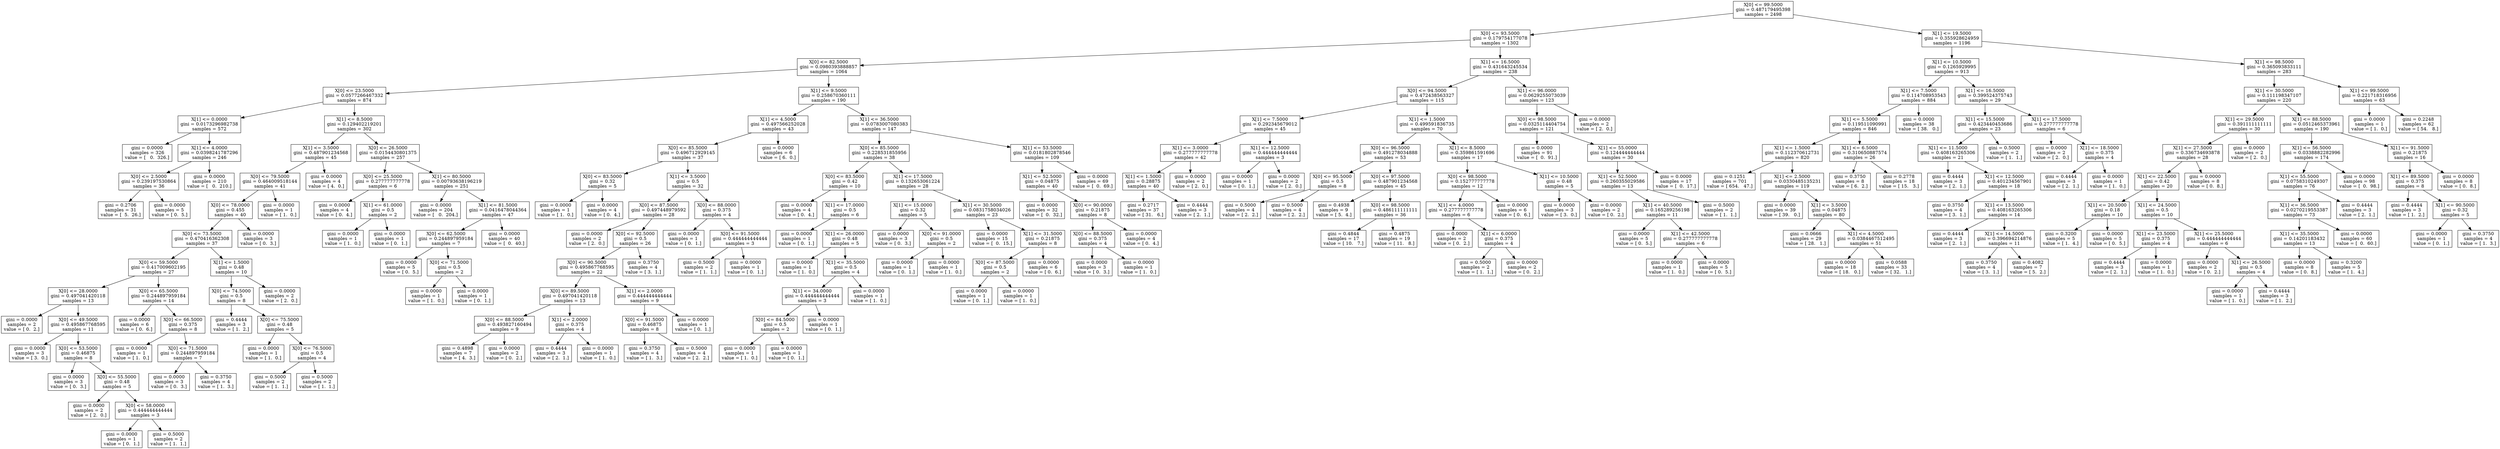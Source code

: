 digraph Tree {
0 [label="X[0] <= 99.5000\ngini = 0.487179495398\nsamples = 2498", shape="box"] ;
1 [label="X[0] <= 93.5000\ngini = 0.179754177078\nsamples = 1302", shape="box"] ;
0 -> 1 ;
2 [label="X[0] <= 82.5000\ngini = 0.0980393888857\nsamples = 1064", shape="box"] ;
1 -> 2 ;
3 [label="X[0] <= 23.5000\ngini = 0.0577266467332\nsamples = 874", shape="box"] ;
2 -> 3 ;
4 [label="X[1] <= 0.0000\ngini = 0.0173296982738\nsamples = 572", shape="box"] ;
3 -> 4 ;
5 [label="gini = 0.0000\nsamples = 326\nvalue = [   0.  326.]", shape="box"] ;
4 -> 5 ;
6 [label="X[1] <= 4.0000\ngini = 0.0398241787296\nsamples = 246", shape="box"] ;
4 -> 6 ;
7 [label="X[0] <= 2.5000\ngini = 0.239197530864\nsamples = 36", shape="box"] ;
6 -> 7 ;
8 [label="gini = 0.2706\nsamples = 31\nvalue = [  5.  26.]", shape="box"] ;
7 -> 8 ;
9 [label="gini = 0.0000\nsamples = 5\nvalue = [ 0.  5.]", shape="box"] ;
7 -> 9 ;
10 [label="gini = 0.0000\nsamples = 210\nvalue = [   0.  210.]", shape="box"] ;
6 -> 10 ;
11 [label="X[1] <= 8.5000\ngini = 0.129402219201\nsamples = 302", shape="box"] ;
3 -> 11 ;
12 [label="X[1] <= 3.5000\ngini = 0.487901234568\nsamples = 45", shape="box"] ;
11 -> 12 ;
13 [label="X[0] <= 79.5000\ngini = 0.464009518144\nsamples = 41", shape="box"] ;
12 -> 13 ;
14 [label="X[0] <= 78.0000\ngini = 0.455\nsamples = 40", shape="box"] ;
13 -> 14 ;
15 [label="X[0] <= 73.5000\ngini = 0.470416362308\nsamples = 37", shape="box"] ;
14 -> 15 ;
16 [label="X[0] <= 59.5000\ngini = 0.417009602195\nsamples = 27", shape="box"] ;
15 -> 16 ;
17 [label="X[0] <= 28.0000\ngini = 0.497041420118\nsamples = 13", shape="box"] ;
16 -> 17 ;
18 [label="gini = 0.0000\nsamples = 2\nvalue = [ 0.  2.]", shape="box"] ;
17 -> 18 ;
19 [label="X[0] <= 49.5000\ngini = 0.495867768595\nsamples = 11", shape="box"] ;
17 -> 19 ;
20 [label="gini = 0.0000\nsamples = 3\nvalue = [ 3.  0.]", shape="box"] ;
19 -> 20 ;
21 [label="X[0] <= 53.5000\ngini = 0.46875\nsamples = 8", shape="box"] ;
19 -> 21 ;
22 [label="gini = 0.0000\nsamples = 3\nvalue = [ 0.  3.]", shape="box"] ;
21 -> 22 ;
23 [label="X[0] <= 55.5000\ngini = 0.48\nsamples = 5", shape="box"] ;
21 -> 23 ;
24 [label="gini = 0.0000\nsamples = 2\nvalue = [ 2.  0.]", shape="box"] ;
23 -> 24 ;
25 [label="X[0] <= 58.0000\ngini = 0.444444444444\nsamples = 3", shape="box"] ;
23 -> 25 ;
26 [label="gini = 0.0000\nsamples = 1\nvalue = [ 0.  1.]", shape="box"] ;
25 -> 26 ;
27 [label="gini = 0.5000\nsamples = 2\nvalue = [ 1.  1.]", shape="box"] ;
25 -> 27 ;
28 [label="X[0] <= 65.5000\ngini = 0.244897959184\nsamples = 14", shape="box"] ;
16 -> 28 ;
29 [label="gini = 0.0000\nsamples = 6\nvalue = [ 0.  6.]", shape="box"] ;
28 -> 29 ;
30 [label="X[0] <= 66.5000\ngini = 0.375\nsamples = 8", shape="box"] ;
28 -> 30 ;
31 [label="gini = 0.0000\nsamples = 1\nvalue = [ 1.  0.]", shape="box"] ;
30 -> 31 ;
32 [label="X[0] <= 71.5000\ngini = 0.244897959184\nsamples = 7", shape="box"] ;
30 -> 32 ;
33 [label="gini = 0.0000\nsamples = 3\nvalue = [ 0.  3.]", shape="box"] ;
32 -> 33 ;
34 [label="gini = 0.3750\nsamples = 4\nvalue = [ 1.  3.]", shape="box"] ;
32 -> 34 ;
35 [label="X[1] <= 1.5000\ngini = 0.48\nsamples = 10", shape="box"] ;
15 -> 35 ;
36 [label="X[0] <= 74.5000\ngini = 0.5\nsamples = 8", shape="box"] ;
35 -> 36 ;
37 [label="gini = 0.4444\nsamples = 3\nvalue = [ 1.  2.]", shape="box"] ;
36 -> 37 ;
38 [label="X[0] <= 75.5000\ngini = 0.48\nsamples = 5", shape="box"] ;
36 -> 38 ;
39 [label="gini = 0.0000\nsamples = 1\nvalue = [ 1.  0.]", shape="box"] ;
38 -> 39 ;
40 [label="X[0] <= 76.5000\ngini = 0.5\nsamples = 4", shape="box"] ;
38 -> 40 ;
41 [label="gini = 0.5000\nsamples = 2\nvalue = [ 1.  1.]", shape="box"] ;
40 -> 41 ;
42 [label="gini = 0.5000\nsamples = 2\nvalue = [ 1.  1.]", shape="box"] ;
40 -> 42 ;
43 [label="gini = 0.0000\nsamples = 2\nvalue = [ 2.  0.]", shape="box"] ;
35 -> 43 ;
44 [label="gini = 0.0000\nsamples = 3\nvalue = [ 0.  3.]", shape="box"] ;
14 -> 44 ;
45 [label="gini = 0.0000\nsamples = 1\nvalue = [ 1.  0.]", shape="box"] ;
13 -> 45 ;
46 [label="gini = 0.0000\nsamples = 4\nvalue = [ 4.  0.]", shape="box"] ;
12 -> 46 ;
47 [label="X[0] <= 26.5000\ngini = 0.0154430801375\nsamples = 257", shape="box"] ;
11 -> 47 ;
48 [label="X[0] <= 25.5000\ngini = 0.277777777778\nsamples = 6", shape="box"] ;
47 -> 48 ;
49 [label="gini = 0.0000\nsamples = 4\nvalue = [ 0.  4.]", shape="box"] ;
48 -> 49 ;
50 [label="X[1] <= 61.0000\ngini = 0.5\nsamples = 2", shape="box"] ;
48 -> 50 ;
51 [label="gini = 0.0000\nsamples = 1\nvalue = [ 1.  0.]", shape="box"] ;
50 -> 51 ;
52 [label="gini = 0.0000\nsamples = 1\nvalue = [ 0.  1.]", shape="box"] ;
50 -> 52 ;
53 [label="X[1] <= 80.5000\ngini = 0.00793638196219\nsamples = 251", shape="box"] ;
47 -> 53 ;
54 [label="gini = 0.0000\nsamples = 204\nvalue = [   0.  204.]", shape="box"] ;
53 -> 54 ;
55 [label="X[1] <= 81.5000\ngini = 0.0416478044364\nsamples = 47", shape="box"] ;
53 -> 55 ;
56 [label="X[0] <= 62.5000\ngini = 0.244897959184\nsamples = 7", shape="box"] ;
55 -> 56 ;
57 [label="gini = 0.0000\nsamples = 5\nvalue = [ 0.  5.]", shape="box"] ;
56 -> 57 ;
58 [label="X[0] <= 71.5000\ngini = 0.5\nsamples = 2", shape="box"] ;
56 -> 58 ;
59 [label="gini = 0.0000\nsamples = 1\nvalue = [ 1.  0.]", shape="box"] ;
58 -> 59 ;
60 [label="gini = 0.0000\nsamples = 1\nvalue = [ 0.  1.]", shape="box"] ;
58 -> 60 ;
61 [label="gini = 0.0000\nsamples = 40\nvalue = [  0.  40.]", shape="box"] ;
55 -> 61 ;
62 [label="X[1] <= 9.5000\ngini = 0.258670360111\nsamples = 190", shape="box"] ;
2 -> 62 ;
63 [label="X[1] <= 4.5000\ngini = 0.497566252028\nsamples = 43", shape="box"] ;
62 -> 63 ;
64 [label="X[0] <= 85.5000\ngini = 0.496712929145\nsamples = 37", shape="box"] ;
63 -> 64 ;
65 [label="X[0] <= 83.5000\ngini = 0.32\nsamples = 5", shape="box"] ;
64 -> 65 ;
66 [label="gini = 0.0000\nsamples = 1\nvalue = [ 1.  0.]", shape="box"] ;
65 -> 66 ;
67 [label="gini = 0.0000\nsamples = 4\nvalue = [ 0.  4.]", shape="box"] ;
65 -> 67 ;
68 [label="X[1] <= 3.5000\ngini = 0.5\nsamples = 32", shape="box"] ;
64 -> 68 ;
69 [label="X[0] <= 87.5000\ngini = 0.497448979592\nsamples = 28", shape="box"] ;
68 -> 69 ;
70 [label="gini = 0.0000\nsamples = 2\nvalue = [ 2.  0.]", shape="box"] ;
69 -> 70 ;
71 [label="X[0] <= 92.5000\ngini = 0.5\nsamples = 26", shape="box"] ;
69 -> 71 ;
72 [label="X[0] <= 90.5000\ngini = 0.495867768595\nsamples = 22", shape="box"] ;
71 -> 72 ;
73 [label="X[0] <= 89.5000\ngini = 0.497041420118\nsamples = 13", shape="box"] ;
72 -> 73 ;
74 [label="X[0] <= 88.5000\ngini = 0.493827160494\nsamples = 9", shape="box"] ;
73 -> 74 ;
75 [label="gini = 0.4898\nsamples = 7\nvalue = [ 4.  3.]", shape="box"] ;
74 -> 75 ;
76 [label="gini = 0.0000\nsamples = 2\nvalue = [ 0.  2.]", shape="box"] ;
74 -> 76 ;
77 [label="X[1] <= 2.0000\ngini = 0.375\nsamples = 4", shape="box"] ;
73 -> 77 ;
78 [label="gini = 0.4444\nsamples = 3\nvalue = [ 2.  1.]", shape="box"] ;
77 -> 78 ;
79 [label="gini = 0.0000\nsamples = 1\nvalue = [ 1.  0.]", shape="box"] ;
77 -> 79 ;
80 [label="X[1] <= 2.0000\ngini = 0.444444444444\nsamples = 9", shape="box"] ;
72 -> 80 ;
81 [label="X[0] <= 91.5000\ngini = 0.46875\nsamples = 8", shape="box"] ;
80 -> 81 ;
82 [label="gini = 0.3750\nsamples = 4\nvalue = [ 1.  3.]", shape="box"] ;
81 -> 82 ;
83 [label="gini = 0.5000\nsamples = 4\nvalue = [ 2.  2.]", shape="box"] ;
81 -> 83 ;
84 [label="gini = 0.0000\nsamples = 1\nvalue = [ 0.  1.]", shape="box"] ;
80 -> 84 ;
85 [label="gini = 0.3750\nsamples = 4\nvalue = [ 3.  1.]", shape="box"] ;
71 -> 85 ;
86 [label="X[0] <= 88.0000\ngini = 0.375\nsamples = 4", shape="box"] ;
68 -> 86 ;
87 [label="gini = 0.0000\nsamples = 1\nvalue = [ 0.  1.]", shape="box"] ;
86 -> 87 ;
88 [label="X[0] <= 91.5000\ngini = 0.444444444444\nsamples = 3", shape="box"] ;
86 -> 88 ;
89 [label="gini = 0.5000\nsamples = 2\nvalue = [ 1.  1.]", shape="box"] ;
88 -> 89 ;
90 [label="gini = 0.0000\nsamples = 1\nvalue = [ 0.  1.]", shape="box"] ;
88 -> 90 ;
91 [label="gini = 0.0000\nsamples = 6\nvalue = [ 6.  0.]", shape="box"] ;
63 -> 91 ;
92 [label="X[1] <= 36.5000\ngini = 0.0783007080383\nsamples = 147", shape="box"] ;
62 -> 92 ;
93 [label="X[0] <= 85.5000\ngini = 0.228531855956\nsamples = 38", shape="box"] ;
92 -> 93 ;
94 [label="X[0] <= 83.5000\ngini = 0.42\nsamples = 10", shape="box"] ;
93 -> 94 ;
95 [label="gini = 0.0000\nsamples = 4\nvalue = [ 0.  4.]", shape="box"] ;
94 -> 95 ;
96 [label="X[1] <= 17.0000\ngini = 0.5\nsamples = 6", shape="box"] ;
94 -> 96 ;
97 [label="gini = 0.0000\nsamples = 1\nvalue = [ 0.  1.]", shape="box"] ;
96 -> 97 ;
98 [label="X[1] <= 26.0000\ngini = 0.48\nsamples = 5", shape="box"] ;
96 -> 98 ;
99 [label="gini = 0.0000\nsamples = 1\nvalue = [ 1.  0.]", shape="box"] ;
98 -> 99 ;
100 [label="X[1] <= 35.5000\ngini = 0.5\nsamples = 4", shape="box"] ;
98 -> 100 ;
101 [label="X[1] <= 34.0000\ngini = 0.444444444444\nsamples = 3", shape="box"] ;
100 -> 101 ;
102 [label="X[0] <= 84.5000\ngini = 0.5\nsamples = 2", shape="box"] ;
101 -> 102 ;
103 [label="gini = 0.0000\nsamples = 1\nvalue = [ 1.  0.]", shape="box"] ;
102 -> 103 ;
104 [label="gini = 0.0000\nsamples = 1\nvalue = [ 0.  1.]", shape="box"] ;
102 -> 104 ;
105 [label="gini = 0.0000\nsamples = 1\nvalue = [ 0.  1.]", shape="box"] ;
101 -> 105 ;
106 [label="gini = 0.0000\nsamples = 1\nvalue = [ 1.  0.]", shape="box"] ;
100 -> 106 ;
107 [label="X[1] <= 17.5000\ngini = 0.132653061224\nsamples = 28", shape="box"] ;
93 -> 107 ;
108 [label="X[1] <= 15.0000\ngini = 0.32\nsamples = 5", shape="box"] ;
107 -> 108 ;
109 [label="gini = 0.0000\nsamples = 3\nvalue = [ 0.  3.]", shape="box"] ;
108 -> 109 ;
110 [label="X[0] <= 91.0000\ngini = 0.5\nsamples = 2", shape="box"] ;
108 -> 110 ;
111 [label="gini = 0.0000\nsamples = 1\nvalue = [ 0.  1.]", shape="box"] ;
110 -> 111 ;
112 [label="gini = 0.0000\nsamples = 1\nvalue = [ 1.  0.]", shape="box"] ;
110 -> 112 ;
113 [label="X[1] <= 30.5000\ngini = 0.0831758034026\nsamples = 23", shape="box"] ;
107 -> 113 ;
114 [label="gini = 0.0000\nsamples = 15\nvalue = [  0.  15.]", shape="box"] ;
113 -> 114 ;
115 [label="X[1] <= 31.5000\ngini = 0.21875\nsamples = 8", shape="box"] ;
113 -> 115 ;
116 [label="X[0] <= 87.5000\ngini = 0.5\nsamples = 2", shape="box"] ;
115 -> 116 ;
117 [label="gini = 0.0000\nsamples = 1\nvalue = [ 0.  1.]", shape="box"] ;
116 -> 117 ;
118 [label="gini = 0.0000\nsamples = 1\nvalue = [ 1.  0.]", shape="box"] ;
116 -> 118 ;
119 [label="gini = 0.0000\nsamples = 6\nvalue = [ 0.  6.]", shape="box"] ;
115 -> 119 ;
120 [label="X[1] <= 53.5000\ngini = 0.0181802878546\nsamples = 109", shape="box"] ;
92 -> 120 ;
121 [label="X[1] <= 52.5000\ngini = 0.04875\nsamples = 40", shape="box"] ;
120 -> 121 ;
122 [label="gini = 0.0000\nsamples = 32\nvalue = [  0.  32.]", shape="box"] ;
121 -> 122 ;
123 [label="X[0] <= 90.0000\ngini = 0.21875\nsamples = 8", shape="box"] ;
121 -> 123 ;
124 [label="X[0] <= 88.5000\ngini = 0.375\nsamples = 4", shape="box"] ;
123 -> 124 ;
125 [label="gini = 0.0000\nsamples = 3\nvalue = [ 0.  3.]", shape="box"] ;
124 -> 125 ;
126 [label="gini = 0.0000\nsamples = 1\nvalue = [ 1.  0.]", shape="box"] ;
124 -> 126 ;
127 [label="gini = 0.0000\nsamples = 4\nvalue = [ 0.  4.]", shape="box"] ;
123 -> 127 ;
128 [label="gini = 0.0000\nsamples = 69\nvalue = [  0.  69.]", shape="box"] ;
120 -> 128 ;
129 [label="X[1] <= 16.5000\ngini = 0.431643245534\nsamples = 238", shape="box"] ;
1 -> 129 ;
130 [label="X[0] <= 94.5000\ngini = 0.472438563327\nsamples = 115", shape="box"] ;
129 -> 130 ;
131 [label="X[1] <= 7.5000\ngini = 0.292345679012\nsamples = 45", shape="box"] ;
130 -> 131 ;
132 [label="X[1] <= 3.0000\ngini = 0.277777777778\nsamples = 42", shape="box"] ;
131 -> 132 ;
133 [label="X[1] <= 1.5000\ngini = 0.28875\nsamples = 40", shape="box"] ;
132 -> 133 ;
134 [label="gini = 0.2717\nsamples = 37\nvalue = [ 31.   6.]", shape="box"] ;
133 -> 134 ;
135 [label="gini = 0.4444\nsamples = 3\nvalue = [ 2.  1.]", shape="box"] ;
133 -> 135 ;
136 [label="gini = 0.0000\nsamples = 2\nvalue = [ 2.  0.]", shape="box"] ;
132 -> 136 ;
137 [label="X[1] <= 12.5000\ngini = 0.444444444444\nsamples = 3", shape="box"] ;
131 -> 137 ;
138 [label="gini = 0.0000\nsamples = 1\nvalue = [ 0.  1.]", shape="box"] ;
137 -> 138 ;
139 [label="gini = 0.0000\nsamples = 2\nvalue = [ 2.  0.]", shape="box"] ;
137 -> 139 ;
140 [label="X[1] <= 1.5000\ngini = 0.499591836735\nsamples = 70", shape="box"] ;
130 -> 140 ;
141 [label="X[0] <= 96.5000\ngini = 0.491278034888\nsamples = 53", shape="box"] ;
140 -> 141 ;
142 [label="X[0] <= 95.5000\ngini = 0.5\nsamples = 8", shape="box"] ;
141 -> 142 ;
143 [label="gini = 0.5000\nsamples = 4\nvalue = [ 2.  2.]", shape="box"] ;
142 -> 143 ;
144 [label="gini = 0.5000\nsamples = 4\nvalue = [ 2.  2.]", shape="box"] ;
142 -> 144 ;
145 [label="X[0] <= 97.5000\ngini = 0.487901234568\nsamples = 45", shape="box"] ;
141 -> 145 ;
146 [label="gini = 0.4938\nsamples = 9\nvalue = [ 5.  4.]", shape="box"] ;
145 -> 146 ;
147 [label="X[0] <= 98.5000\ngini = 0.486111111111\nsamples = 36", shape="box"] ;
145 -> 147 ;
148 [label="gini = 0.4844\nsamples = 17\nvalue = [ 10.   7.]", shape="box"] ;
147 -> 148 ;
149 [label="gini = 0.4875\nsamples = 19\nvalue = [ 11.   8.]", shape="box"] ;
147 -> 149 ;
150 [label="X[1] <= 8.5000\ngini = 0.359861591696\nsamples = 17", shape="box"] ;
140 -> 150 ;
151 [label="X[0] <= 98.5000\ngini = 0.152777777778\nsamples = 12", shape="box"] ;
150 -> 151 ;
152 [label="X[1] <= 4.0000\ngini = 0.277777777778\nsamples = 6", shape="box"] ;
151 -> 152 ;
153 [label="gini = 0.0000\nsamples = 2\nvalue = [ 0.  2.]", shape="box"] ;
152 -> 153 ;
154 [label="X[1] <= 6.0000\ngini = 0.375\nsamples = 4", shape="box"] ;
152 -> 154 ;
155 [label="gini = 0.5000\nsamples = 2\nvalue = [ 1.  1.]", shape="box"] ;
154 -> 155 ;
156 [label="gini = 0.0000\nsamples = 2\nvalue = [ 0.  2.]", shape="box"] ;
154 -> 156 ;
157 [label="gini = 0.0000\nsamples = 6\nvalue = [ 0.  6.]", shape="box"] ;
151 -> 157 ;
158 [label="X[1] <= 10.5000\ngini = 0.48\nsamples = 5", shape="box"] ;
150 -> 158 ;
159 [label="gini = 0.0000\nsamples = 3\nvalue = [ 3.  0.]", shape="box"] ;
158 -> 159 ;
160 [label="gini = 0.0000\nsamples = 2\nvalue = [ 0.  2.]", shape="box"] ;
158 -> 160 ;
161 [label="X[1] <= 96.0000\ngini = 0.0629255073039\nsamples = 123", shape="box"] ;
129 -> 161 ;
162 [label="X[0] <= 98.5000\ngini = 0.0325114404754\nsamples = 121", shape="box"] ;
161 -> 162 ;
163 [label="gini = 0.0000\nsamples = 91\nvalue = [  0.  91.]", shape="box"] ;
162 -> 163 ;
164 [label="X[1] <= 55.0000\ngini = 0.124444444444\nsamples = 30", shape="box"] ;
162 -> 164 ;
165 [label="X[1] <= 52.5000\ngini = 0.260355029586\nsamples = 13", shape="box"] ;
164 -> 165 ;
166 [label="X[1] <= 40.5000\ngini = 0.165289256198\nsamples = 11", shape="box"] ;
165 -> 166 ;
167 [label="gini = 0.0000\nsamples = 5\nvalue = [ 0.  5.]", shape="box"] ;
166 -> 167 ;
168 [label="X[1] <= 42.5000\ngini = 0.277777777778\nsamples = 6", shape="box"] ;
166 -> 168 ;
169 [label="gini = 0.0000\nsamples = 1\nvalue = [ 1.  0.]", shape="box"] ;
168 -> 169 ;
170 [label="gini = 0.0000\nsamples = 5\nvalue = [ 0.  5.]", shape="box"] ;
168 -> 170 ;
171 [label="gini = 0.5000\nsamples = 2\nvalue = [ 1.  1.]", shape="box"] ;
165 -> 171 ;
172 [label="gini = 0.0000\nsamples = 17\nvalue = [  0.  17.]", shape="box"] ;
164 -> 172 ;
173 [label="gini = 0.0000\nsamples = 2\nvalue = [ 2.  0.]", shape="box"] ;
161 -> 173 ;
174 [label="X[1] <= 19.5000\ngini = 0.355928624959\nsamples = 1196", shape="box"] ;
0 -> 174 ;
175 [label="X[1] <= 10.5000\ngini = 0.1265929995\nsamples = 913", shape="box"] ;
174 -> 175 ;
176 [label="X[1] <= 7.5000\ngini = 0.114708953543\nsamples = 884", shape="box"] ;
175 -> 176 ;
177 [label="X[1] <= 5.5000\ngini = 0.119511090991\nsamples = 846", shape="box"] ;
176 -> 177 ;
178 [label="X[1] <= 1.5000\ngini = 0.112370612731\nsamples = 820", shape="box"] ;
177 -> 178 ;
179 [label="gini = 0.1251\nsamples = 701\nvalue = [ 654.   47.]", shape="box"] ;
178 -> 179 ;
180 [label="X[1] <= 2.5000\ngini = 0.0330485135231\nsamples = 119", shape="box"] ;
178 -> 180 ;
181 [label="gini = 0.0000\nsamples = 39\nvalue = [ 39.   0.]", shape="box"] ;
180 -> 181 ;
182 [label="X[1] <= 3.5000\ngini = 0.04875\nsamples = 80", shape="box"] ;
180 -> 182 ;
183 [label="gini = 0.0666\nsamples = 29\nvalue = [ 28.   1.]", shape="box"] ;
182 -> 183 ;
184 [label="X[1] <= 4.5000\ngini = 0.0384467512495\nsamples = 51", shape="box"] ;
182 -> 184 ;
185 [label="gini = 0.0000\nsamples = 18\nvalue = [ 18.   0.]", shape="box"] ;
184 -> 185 ;
186 [label="gini = 0.0588\nsamples = 33\nvalue = [ 32.   1.]", shape="box"] ;
184 -> 186 ;
187 [label="X[1] <= 6.5000\ngini = 0.310650887574\nsamples = 26", shape="box"] ;
177 -> 187 ;
188 [label="gini = 0.3750\nsamples = 8\nvalue = [ 6.  2.]", shape="box"] ;
187 -> 188 ;
189 [label="gini = 0.2778\nsamples = 18\nvalue = [ 15.   3.]", shape="box"] ;
187 -> 189 ;
190 [label="gini = 0.0000\nsamples = 38\nvalue = [ 38.   0.]", shape="box"] ;
176 -> 190 ;
191 [label="X[1] <= 16.5000\ngini = 0.399524375743\nsamples = 29", shape="box"] ;
175 -> 191 ;
192 [label="X[1] <= 15.5000\ngini = 0.423440453686\nsamples = 23", shape="box"] ;
191 -> 192 ;
193 [label="X[1] <= 11.5000\ngini = 0.408163265306\nsamples = 21", shape="box"] ;
192 -> 193 ;
194 [label="gini = 0.4444\nsamples = 3\nvalue = [ 2.  1.]", shape="box"] ;
193 -> 194 ;
195 [label="X[1] <= 12.5000\ngini = 0.401234567901\nsamples = 18", shape="box"] ;
193 -> 195 ;
196 [label="gini = 0.3750\nsamples = 4\nvalue = [ 3.  1.]", shape="box"] ;
195 -> 196 ;
197 [label="X[1] <= 13.5000\ngini = 0.408163265306\nsamples = 14", shape="box"] ;
195 -> 197 ;
198 [label="gini = 0.4444\nsamples = 3\nvalue = [ 2.  1.]", shape="box"] ;
197 -> 198 ;
199 [label="X[1] <= 14.5000\ngini = 0.396694214876\nsamples = 11", shape="box"] ;
197 -> 199 ;
200 [label="gini = 0.3750\nsamples = 4\nvalue = [ 3.  1.]", shape="box"] ;
199 -> 200 ;
201 [label="gini = 0.4082\nsamples = 7\nvalue = [ 5.  2.]", shape="box"] ;
199 -> 201 ;
202 [label="gini = 0.5000\nsamples = 2\nvalue = [ 1.  1.]", shape="box"] ;
192 -> 202 ;
203 [label="X[1] <= 17.5000\ngini = 0.277777777778\nsamples = 6", shape="box"] ;
191 -> 203 ;
204 [label="gini = 0.0000\nsamples = 2\nvalue = [ 2.  0.]", shape="box"] ;
203 -> 204 ;
205 [label="X[1] <= 18.5000\ngini = 0.375\nsamples = 4", shape="box"] ;
203 -> 205 ;
206 [label="gini = 0.4444\nsamples = 3\nvalue = [ 2.  1.]", shape="box"] ;
205 -> 206 ;
207 [label="gini = 0.0000\nsamples = 1\nvalue = [ 1.  0.]", shape="box"] ;
205 -> 207 ;
208 [label="X[1] <= 98.5000\ngini = 0.365093833111\nsamples = 283", shape="box"] ;
174 -> 208 ;
209 [label="X[1] <= 30.5000\ngini = 0.111198347107\nsamples = 220", shape="box"] ;
208 -> 209 ;
210 [label="X[1] <= 29.5000\ngini = 0.391111111111\nsamples = 30", shape="box"] ;
209 -> 210 ;
211 [label="X[1] <= 27.5000\ngini = 0.336734693878\nsamples = 28", shape="box"] ;
210 -> 211 ;
212 [label="X[1] <= 22.5000\ngini = 0.42\nsamples = 20", shape="box"] ;
211 -> 212 ;
213 [label="X[1] <= 20.5000\ngini = 0.18\nsamples = 10", shape="box"] ;
212 -> 213 ;
214 [label="gini = 0.3200\nsamples = 5\nvalue = [ 1.  4.]", shape="box"] ;
213 -> 214 ;
215 [label="gini = 0.0000\nsamples = 5\nvalue = [ 0.  5.]", shape="box"] ;
213 -> 215 ;
216 [label="X[1] <= 24.5000\ngini = 0.5\nsamples = 10", shape="box"] ;
212 -> 216 ;
217 [label="X[1] <= 23.5000\ngini = 0.375\nsamples = 4", shape="box"] ;
216 -> 217 ;
218 [label="gini = 0.4444\nsamples = 3\nvalue = [ 2.  1.]", shape="box"] ;
217 -> 218 ;
219 [label="gini = 0.0000\nsamples = 1\nvalue = [ 1.  0.]", shape="box"] ;
217 -> 219 ;
220 [label="X[1] <= 25.5000\ngini = 0.444444444444\nsamples = 6", shape="box"] ;
216 -> 220 ;
221 [label="gini = 0.0000\nsamples = 2\nvalue = [ 0.  2.]", shape="box"] ;
220 -> 221 ;
222 [label="X[1] <= 26.5000\ngini = 0.5\nsamples = 4", shape="box"] ;
220 -> 222 ;
223 [label="gini = 0.0000\nsamples = 1\nvalue = [ 1.  0.]", shape="box"] ;
222 -> 223 ;
224 [label="gini = 0.4444\nsamples = 3\nvalue = [ 1.  2.]", shape="box"] ;
222 -> 224 ;
225 [label="gini = 0.0000\nsamples = 8\nvalue = [ 0.  8.]", shape="box"] ;
211 -> 225 ;
226 [label="gini = 0.0000\nsamples = 2\nvalue = [ 2.  0.]", shape="box"] ;
210 -> 226 ;
227 [label="X[1] <= 88.5000\ngini = 0.0512465373961\nsamples = 190", shape="box"] ;
209 -> 227 ;
228 [label="X[1] <= 56.5000\ngini = 0.0338882282996\nsamples = 174", shape="box"] ;
227 -> 228 ;
229 [label="X[1] <= 55.5000\ngini = 0.0758310249307\nsamples = 76", shape="box"] ;
228 -> 229 ;
230 [label="X[1] <= 36.5000\ngini = 0.0270219553387\nsamples = 73", shape="box"] ;
229 -> 230 ;
231 [label="X[1] <= 35.5000\ngini = 0.14201183432\nsamples = 13", shape="box"] ;
230 -> 231 ;
232 [label="gini = 0.0000\nsamples = 8\nvalue = [ 0.  8.]", shape="box"] ;
231 -> 232 ;
233 [label="gini = 0.3200\nsamples = 5\nvalue = [ 1.  4.]", shape="box"] ;
231 -> 233 ;
234 [label="gini = 0.0000\nsamples = 60\nvalue = [  0.  60.]", shape="box"] ;
230 -> 234 ;
235 [label="gini = 0.4444\nsamples = 3\nvalue = [ 2.  1.]", shape="box"] ;
229 -> 235 ;
236 [label="gini = 0.0000\nsamples = 98\nvalue = [  0.  98.]", shape="box"] ;
228 -> 236 ;
237 [label="X[1] <= 91.5000\ngini = 0.21875\nsamples = 16", shape="box"] ;
227 -> 237 ;
238 [label="X[1] <= 89.5000\ngini = 0.375\nsamples = 8", shape="box"] ;
237 -> 238 ;
239 [label="gini = 0.4444\nsamples = 3\nvalue = [ 1.  2.]", shape="box"] ;
238 -> 239 ;
240 [label="X[1] <= 90.5000\ngini = 0.32\nsamples = 5", shape="box"] ;
238 -> 240 ;
241 [label="gini = 0.0000\nsamples = 1\nvalue = [ 0.  1.]", shape="box"] ;
240 -> 241 ;
242 [label="gini = 0.3750\nsamples = 4\nvalue = [ 1.  3.]", shape="box"] ;
240 -> 242 ;
243 [label="gini = 0.0000\nsamples = 8\nvalue = [ 0.  8.]", shape="box"] ;
237 -> 243 ;
244 [label="X[1] <= 99.5000\ngini = 0.221718316956\nsamples = 63", shape="box"] ;
208 -> 244 ;
245 [label="gini = 0.0000\nsamples = 1\nvalue = [ 1.  0.]", shape="box"] ;
244 -> 245 ;
246 [label="gini = 0.2248\nsamples = 62\nvalue = [ 54.   8.]", shape="box"] ;
244 -> 246 ;
}